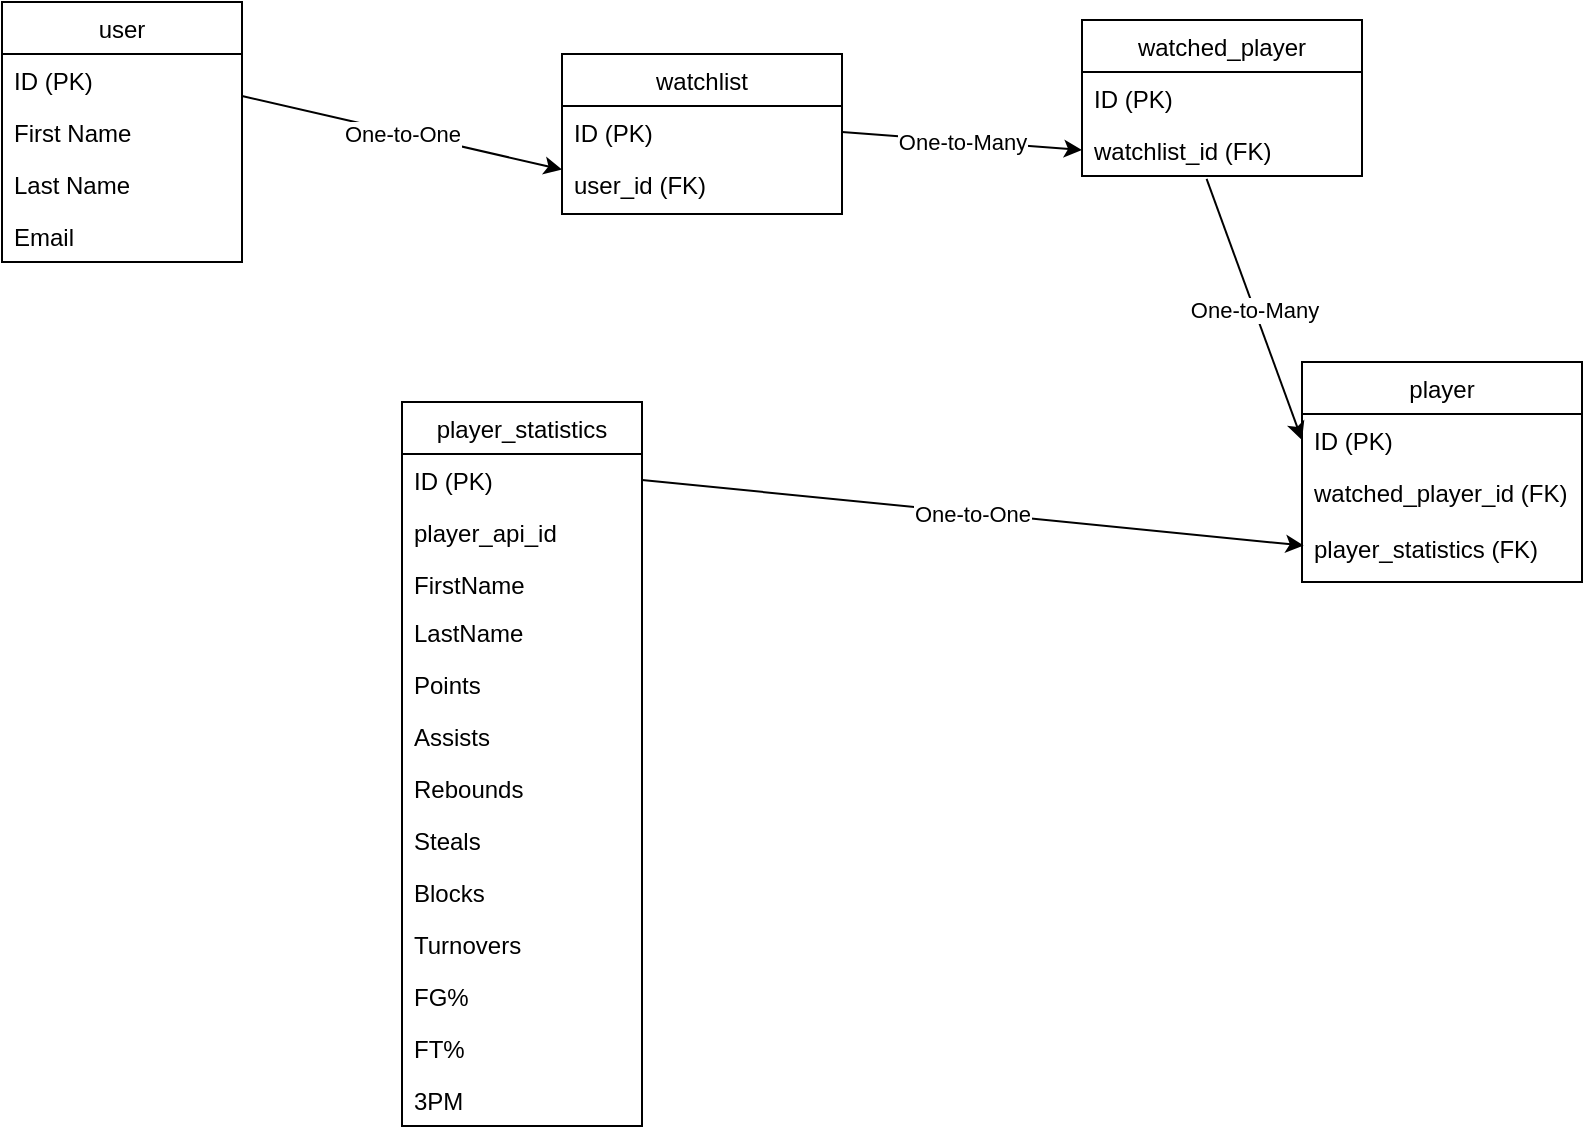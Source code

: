 <mxfile>
    <diagram id="QG0gNnJ32nO9MKu1iRKX" name="ERD">
        <mxGraphModel dx="917" dy="934" grid="1" gridSize="10" guides="1" tooltips="1" connect="1" arrows="1" fold="1" page="1" pageScale="1" pageWidth="850" pageHeight="1100" math="0" shadow="0">
            <root>
                <mxCell id="0"/>
                <mxCell id="1" parent="0"/>
                <mxCell id="8" value="user" style="swimlane;fontStyle=0;childLayout=stackLayout;horizontal=1;startSize=26;fillColor=none;horizontalStack=0;resizeParent=1;resizeParentMax=0;resizeLast=0;collapsible=1;marginBottom=0;" parent="1" vertex="1">
                    <mxGeometry x="50" y="80" width="120" height="130" as="geometry">
                        <mxRectangle x="210" y="170" width="60" height="26" as="alternateBounds"/>
                    </mxGeometry>
                </mxCell>
                <mxCell id="9" value="ID (PK)" style="text;strokeColor=none;fillColor=none;align=left;verticalAlign=top;spacingLeft=4;spacingRight=4;overflow=hidden;rotatable=0;points=[[0,0.5],[1,0.5]];portConstraint=eastwest;" parent="8" vertex="1">
                    <mxGeometry y="26" width="120" height="26" as="geometry"/>
                </mxCell>
                <mxCell id="10" value="First Name" style="text;strokeColor=none;fillColor=none;align=left;verticalAlign=top;spacingLeft=4;spacingRight=4;overflow=hidden;rotatable=0;points=[[0,0.5],[1,0.5]];portConstraint=eastwest;" vertex="1" parent="8">
                    <mxGeometry y="52" width="120" height="26" as="geometry"/>
                </mxCell>
                <mxCell id="11" value="Last Name" style="text;strokeColor=none;fillColor=none;align=left;verticalAlign=top;spacingLeft=4;spacingRight=4;overflow=hidden;rotatable=0;points=[[0,0.5],[1,0.5]];portConstraint=eastwest;" vertex="1" parent="8">
                    <mxGeometry y="78" width="120" height="26" as="geometry"/>
                </mxCell>
                <mxCell id="30" value="Email" style="text;strokeColor=none;fillColor=none;align=left;verticalAlign=top;spacingLeft=4;spacingRight=4;overflow=hidden;rotatable=0;points=[[0,0.5],[1,0.5]];portConstraint=eastwest;" vertex="1" parent="8">
                    <mxGeometry y="104" width="120" height="26" as="geometry"/>
                </mxCell>
                <mxCell id="37" value="watchlist" style="swimlane;fontStyle=0;childLayout=stackLayout;horizontal=1;startSize=26;fillColor=none;horizontalStack=0;resizeParent=1;resizeParentMax=0;resizeLast=0;collapsible=1;marginBottom=0;" vertex="1" parent="1">
                    <mxGeometry x="330" y="106" width="140" height="80" as="geometry">
                        <mxRectangle x="210" y="170" width="60" height="26" as="alternateBounds"/>
                    </mxGeometry>
                </mxCell>
                <mxCell id="38" value="ID (PK)   " style="text;strokeColor=none;fillColor=none;align=left;verticalAlign=top;spacingLeft=4;spacingRight=4;overflow=hidden;rotatable=0;points=[[0,0.5],[1,0.5]];portConstraint=eastwest;" vertex="1" parent="37">
                    <mxGeometry y="26" width="140" height="26" as="geometry"/>
                </mxCell>
                <mxCell id="41" value="user_id (FK)&#10;" style="text;strokeColor=none;fillColor=none;align=left;verticalAlign=top;spacingLeft=4;spacingRight=4;overflow=hidden;rotatable=0;points=[[0,0.5],[1,0.5]];portConstraint=eastwest;" vertex="1" parent="37">
                    <mxGeometry y="52" width="140" height="28" as="geometry"/>
                </mxCell>
                <mxCell id="62" value="watched_player" style="swimlane;fontStyle=0;childLayout=stackLayout;horizontal=1;startSize=26;fillColor=none;horizontalStack=0;resizeParent=1;resizeParentMax=0;resizeLast=0;collapsible=1;marginBottom=0;" vertex="1" parent="1">
                    <mxGeometry x="590" y="89" width="140" height="78" as="geometry">
                        <mxRectangle x="210" y="170" width="60" height="26" as="alternateBounds"/>
                    </mxGeometry>
                </mxCell>
                <mxCell id="63" value="ID (PK)   " style="text;strokeColor=none;fillColor=none;align=left;verticalAlign=top;spacingLeft=4;spacingRight=4;overflow=hidden;rotatable=0;points=[[0,0.5],[1,0.5]];portConstraint=eastwest;" vertex="1" parent="62">
                    <mxGeometry y="26" width="140" height="26" as="geometry"/>
                </mxCell>
                <mxCell id="136" value="watchlist_id (FK)" style="text;strokeColor=none;fillColor=none;align=left;verticalAlign=top;spacingLeft=4;spacingRight=4;overflow=hidden;rotatable=0;points=[[0,0.5],[1,0.5]];portConstraint=eastwest;" vertex="1" parent="62">
                    <mxGeometry y="52" width="140" height="26" as="geometry"/>
                </mxCell>
                <mxCell id="111" value="" style="endArrow=classic;html=1;rounded=0;entryX=0;entryY=0.207;entryDx=0;entryDy=0;exitX=1;exitY=0.808;exitDx=0;exitDy=0;exitPerimeter=0;entryPerimeter=0;" edge="1" parent="1" source="9" target="41">
                    <mxGeometry relative="1" as="geometry">
                        <mxPoint x="230" y="300" as="sourcePoint"/>
                        <mxPoint x="330" y="300" as="targetPoint"/>
                    </mxGeometry>
                </mxCell>
                <mxCell id="112" value="One-to-One" style="edgeLabel;resizable=0;html=1;align=center;verticalAlign=middle;" connectable="0" vertex="1" parent="111">
                    <mxGeometry relative="1" as="geometry"/>
                </mxCell>
                <mxCell id="113" value="player_statistics" style="swimlane;fontStyle=0;childLayout=stackLayout;horizontal=1;startSize=26;fillColor=none;horizontalStack=0;resizeParent=1;resizeParentMax=0;resizeLast=0;collapsible=1;marginBottom=0;" vertex="1" parent="1">
                    <mxGeometry x="250" y="280" width="120" height="362" as="geometry">
                        <mxRectangle x="210" y="170" width="60" height="26" as="alternateBounds"/>
                    </mxGeometry>
                </mxCell>
                <mxCell id="114" value="ID (PK)" style="text;strokeColor=none;fillColor=none;align=left;verticalAlign=top;spacingLeft=4;spacingRight=4;overflow=hidden;rotatable=0;points=[[0,0.5],[1,0.5]];portConstraint=eastwest;" vertex="1" parent="113">
                    <mxGeometry y="26" width="120" height="26" as="geometry"/>
                </mxCell>
                <mxCell id="115" value="player_api_id" style="text;strokeColor=none;fillColor=none;align=left;verticalAlign=top;spacingLeft=4;spacingRight=4;overflow=hidden;rotatable=0;points=[[0,0.5],[1,0.5]];portConstraint=eastwest;" vertex="1" parent="113">
                    <mxGeometry y="52" width="120" height="26" as="geometry"/>
                </mxCell>
                <mxCell id="116" value="FirstName" style="text;strokeColor=none;fillColor=none;align=left;verticalAlign=top;spacingLeft=4;spacingRight=4;overflow=hidden;rotatable=0;points=[[0,0.5],[1,0.5]];portConstraint=eastwest;" vertex="1" parent="113">
                    <mxGeometry y="78" width="120" height="24" as="geometry"/>
                </mxCell>
                <mxCell id="117" value="LastName" style="text;strokeColor=none;fillColor=none;align=left;verticalAlign=top;spacingLeft=4;spacingRight=4;overflow=hidden;rotatable=0;points=[[0,0.5],[1,0.5]];portConstraint=eastwest;" vertex="1" parent="113">
                    <mxGeometry y="102" width="120" height="26" as="geometry"/>
                </mxCell>
                <mxCell id="118" value="Points" style="text;strokeColor=none;fillColor=none;align=left;verticalAlign=top;spacingLeft=4;spacingRight=4;overflow=hidden;rotatable=0;points=[[0,0.5],[1,0.5]];portConstraint=eastwest;" vertex="1" parent="113">
                    <mxGeometry y="128" width="120" height="26" as="geometry"/>
                </mxCell>
                <mxCell id="119" value="Assists    " style="text;strokeColor=none;fillColor=none;align=left;verticalAlign=top;spacingLeft=4;spacingRight=4;overflow=hidden;rotatable=0;points=[[0,0.5],[1,0.5]];portConstraint=eastwest;" vertex="1" parent="113">
                    <mxGeometry y="154" width="120" height="26" as="geometry"/>
                </mxCell>
                <mxCell id="120" value="Rebounds" style="text;strokeColor=none;fillColor=none;align=left;verticalAlign=top;spacingLeft=4;spacingRight=4;overflow=hidden;rotatable=0;points=[[0,0.5],[1,0.5]];portConstraint=eastwest;" vertex="1" parent="113">
                    <mxGeometry y="180" width="120" height="26" as="geometry"/>
                </mxCell>
                <mxCell id="121" value="Steals" style="text;strokeColor=none;fillColor=none;align=left;verticalAlign=top;spacingLeft=4;spacingRight=4;overflow=hidden;rotatable=0;points=[[0,0.5],[1,0.5]];portConstraint=eastwest;" vertex="1" parent="113">
                    <mxGeometry y="206" width="120" height="26" as="geometry"/>
                </mxCell>
                <mxCell id="122" value="Blocks" style="text;strokeColor=none;fillColor=none;align=left;verticalAlign=top;spacingLeft=4;spacingRight=4;overflow=hidden;rotatable=0;points=[[0,0.5],[1,0.5]];portConstraint=eastwest;" vertex="1" parent="113">
                    <mxGeometry y="232" width="120" height="26" as="geometry"/>
                </mxCell>
                <mxCell id="123" value="Turnovers" style="text;strokeColor=none;fillColor=none;align=left;verticalAlign=top;spacingLeft=4;spacingRight=4;overflow=hidden;rotatable=0;points=[[0,0.5],[1,0.5]];portConstraint=eastwest;" vertex="1" parent="113">
                    <mxGeometry y="258" width="120" height="26" as="geometry"/>
                </mxCell>
                <mxCell id="124" value="FG%" style="text;strokeColor=none;fillColor=none;align=left;verticalAlign=top;spacingLeft=4;spacingRight=4;overflow=hidden;rotatable=0;points=[[0,0.5],[1,0.5]];portConstraint=eastwest;" vertex="1" parent="113">
                    <mxGeometry y="284" width="120" height="26" as="geometry"/>
                </mxCell>
                <mxCell id="132" value="FT%" style="text;strokeColor=none;fillColor=none;align=left;verticalAlign=top;spacingLeft=4;spacingRight=4;overflow=hidden;rotatable=0;points=[[0,0.5],[1,0.5]];portConstraint=eastwest;" vertex="1" parent="113">
                    <mxGeometry y="310" width="120" height="26" as="geometry"/>
                </mxCell>
                <mxCell id="125" value="3PM" style="text;strokeColor=none;fillColor=none;align=left;verticalAlign=top;spacingLeft=4;spacingRight=4;overflow=hidden;rotatable=0;points=[[0,0.5],[1,0.5]];portConstraint=eastwest;" vertex="1" parent="113">
                    <mxGeometry y="336" width="120" height="26" as="geometry"/>
                </mxCell>
                <mxCell id="126" value="player" style="swimlane;fontStyle=0;childLayout=stackLayout;horizontal=1;startSize=26;fillColor=none;horizontalStack=0;resizeParent=1;resizeParentMax=0;resizeLast=0;collapsible=1;marginBottom=0;" vertex="1" parent="1">
                    <mxGeometry x="700" y="260" width="140" height="110" as="geometry">
                        <mxRectangle x="210" y="170" width="60" height="26" as="alternateBounds"/>
                    </mxGeometry>
                </mxCell>
                <mxCell id="127" value="ID (PK)   " style="text;strokeColor=none;fillColor=none;align=left;verticalAlign=top;spacingLeft=4;spacingRight=4;overflow=hidden;rotatable=0;points=[[0,0.5],[1,0.5]];portConstraint=eastwest;" vertex="1" parent="126">
                    <mxGeometry y="26" width="140" height="26" as="geometry"/>
                </mxCell>
                <mxCell id="128" value="watched_player_id (FK)&#10;&#10;player_statistics (FK)" style="text;strokeColor=none;fillColor=none;align=left;verticalAlign=top;spacingLeft=4;spacingRight=4;overflow=hidden;rotatable=0;points=[[0,0.5],[1,0.5]];portConstraint=eastwest;" vertex="1" parent="126">
                    <mxGeometry y="52" width="140" height="58" as="geometry"/>
                </mxCell>
                <mxCell id="130" value="" style="endArrow=classic;html=1;rounded=0;exitX=1;exitY=0.5;exitDx=0;exitDy=0;entryX=0;entryY=0.5;entryDx=0;entryDy=0;" edge="1" parent="1" source="38" target="136">
                    <mxGeometry relative="1" as="geometry">
                        <mxPoint x="420" y="370" as="sourcePoint"/>
                        <mxPoint x="520" y="370" as="targetPoint"/>
                    </mxGeometry>
                </mxCell>
                <mxCell id="131" value="One-to-Many" style="edgeLabel;resizable=0;html=1;align=center;verticalAlign=middle;" connectable="0" vertex="1" parent="130">
                    <mxGeometry relative="1" as="geometry">
                        <mxPoint as="offset"/>
                    </mxGeometry>
                </mxCell>
                <mxCell id="133" value="" style="endArrow=classic;html=1;entryX=0.006;entryY=0.686;entryDx=0;entryDy=0;entryPerimeter=0;exitX=1;exitY=0.5;exitDx=0;exitDy=0;" edge="1" parent="1" source="114" target="128">
                    <mxGeometry relative="1" as="geometry">
                        <mxPoint x="430" y="330" as="sourcePoint"/>
                        <mxPoint x="530" y="330" as="targetPoint"/>
                    </mxGeometry>
                </mxCell>
                <mxCell id="134" value="One-to-One" style="edgeLabel;resizable=0;html=1;align=center;verticalAlign=middle;" connectable="0" vertex="1" parent="133">
                    <mxGeometry relative="1" as="geometry"/>
                </mxCell>
                <mxCell id="144" value="" style="endArrow=classic;html=1;rounded=0;entryX=0;entryY=0.5;entryDx=0;entryDy=0;exitX=0.445;exitY=1.057;exitDx=0;exitDy=0;exitPerimeter=0;" edge="1" parent="1" source="136" target="127">
                    <mxGeometry relative="1" as="geometry">
                        <mxPoint x="652.3" y="192.714" as="sourcePoint"/>
                        <mxPoint x="790" y="230" as="targetPoint"/>
                    </mxGeometry>
                </mxCell>
                <mxCell id="145" value="One-to-Many" style="edgeLabel;resizable=0;html=1;align=center;verticalAlign=middle;" connectable="0" vertex="1" parent="144">
                    <mxGeometry relative="1" as="geometry"/>
                </mxCell>
            </root>
        </mxGraphModel>
    </diagram>
</mxfile>